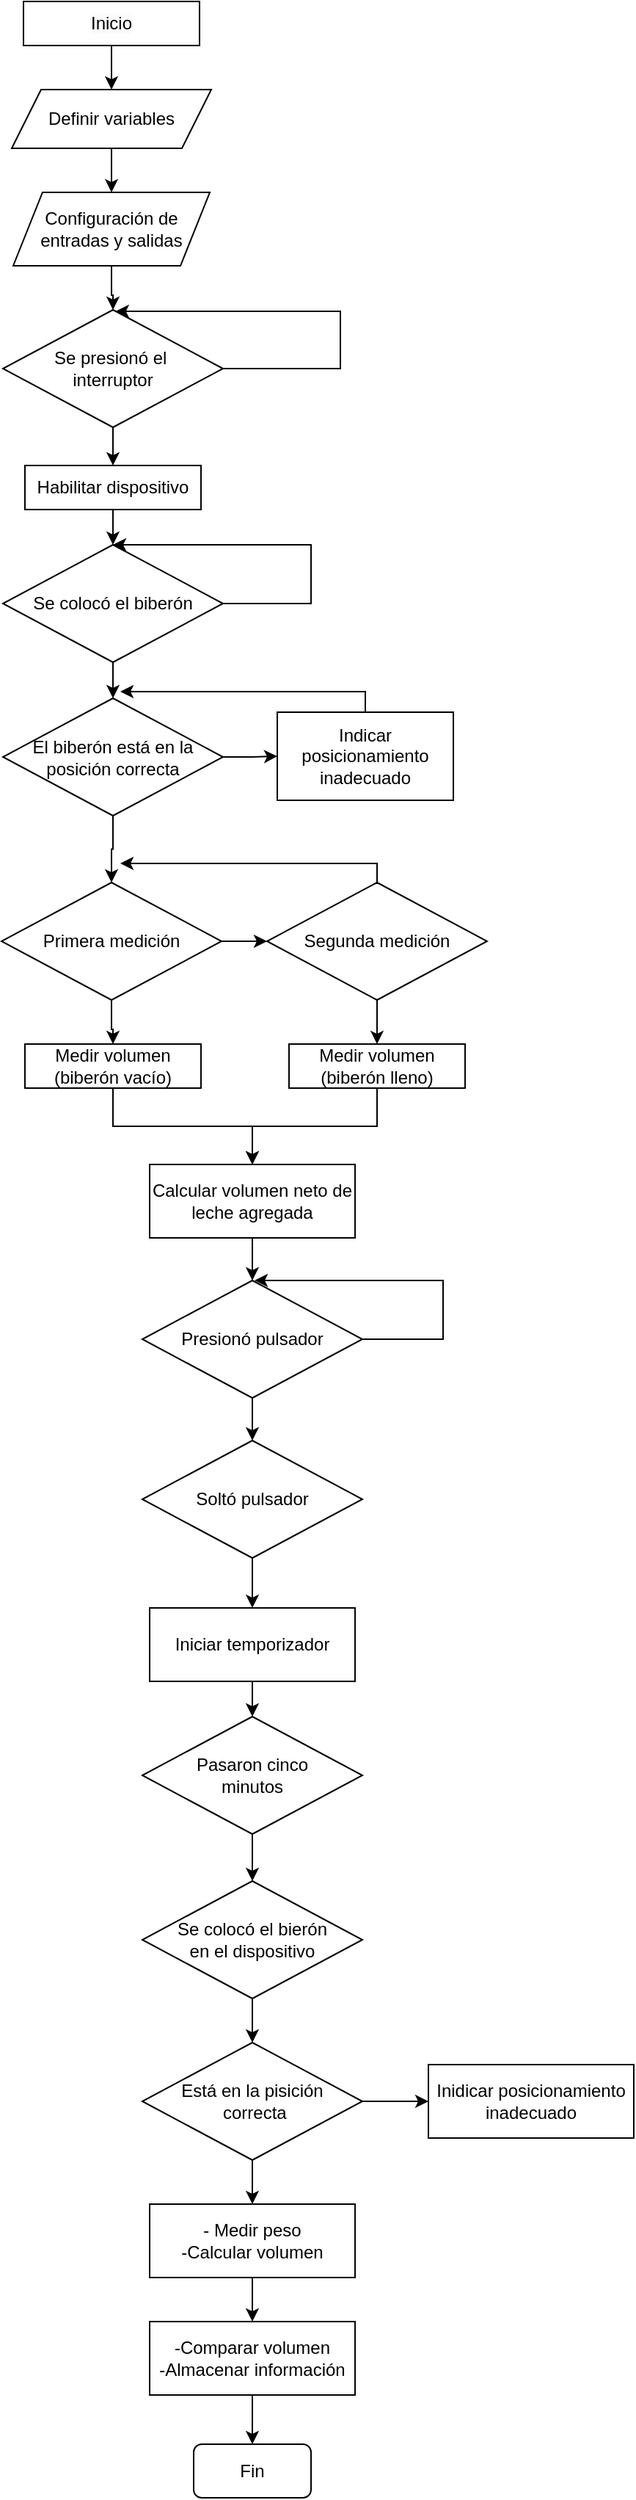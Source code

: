 <mxfile version="24.8.6">
  <diagram name="Página-1" id="GUrog0tWcJF5uc0BCN4l">
    <mxGraphModel dx="765" dy="370" grid="1" gridSize="10" guides="1" tooltips="1" connect="1" arrows="1" fold="1" page="1" pageScale="1" pageWidth="827" pageHeight="1169" math="0" shadow="0">
      <root>
        <mxCell id="0" />
        <mxCell id="1" parent="0" />
        <mxCell id="awf-RZ7QYnmuVnEtE9_K-6" value="" style="edgeStyle=orthogonalEdgeStyle;rounded=0;orthogonalLoop=1;jettySize=auto;html=1;" edge="1" parent="1" source="awf-RZ7QYnmuVnEtE9_K-2" target="awf-RZ7QYnmuVnEtE9_K-5">
          <mxGeometry relative="1" as="geometry" />
        </mxCell>
        <mxCell id="awf-RZ7QYnmuVnEtE9_K-2" value="Definir variables" style="shape=parallelogram;perimeter=parallelogramPerimeter;whiteSpace=wrap;html=1;fixedSize=1;" vertex="1" parent="1">
          <mxGeometry x="346" y="90" width="136" height="40" as="geometry" />
        </mxCell>
        <mxCell id="awf-RZ7QYnmuVnEtE9_K-4" value="" style="edgeStyle=orthogonalEdgeStyle;rounded=0;orthogonalLoop=1;jettySize=auto;html=1;" edge="1" parent="1" source="awf-RZ7QYnmuVnEtE9_K-3" target="awf-RZ7QYnmuVnEtE9_K-2">
          <mxGeometry relative="1" as="geometry" />
        </mxCell>
        <mxCell id="awf-RZ7QYnmuVnEtE9_K-3" value="&lt;span style=&quot;color: rgb(0, 0, 0); font-family: Helvetica; font-size: 12px; font-style: normal; font-variant-ligatures: normal; font-variant-caps: normal; font-weight: 400; letter-spacing: normal; orphans: 2; text-align: center; text-indent: 0px; text-transform: none; widows: 2; word-spacing: 0px; -webkit-text-stroke-width: 0px; white-space: normal; background-color: rgb(251, 251, 251); text-decoration-thickness: initial; text-decoration-style: initial; text-decoration-color: initial; display: inline !important; float: none;&quot;&gt;Inicio&lt;/span&gt;" style="rounded=0;whiteSpace=wrap;html=1;" vertex="1" parent="1">
          <mxGeometry x="354" y="30" width="120" height="30" as="geometry" />
        </mxCell>
        <mxCell id="awf-RZ7QYnmuVnEtE9_K-9" value="" style="edgeStyle=orthogonalEdgeStyle;rounded=0;orthogonalLoop=1;jettySize=auto;html=1;" edge="1" parent="1" source="awf-RZ7QYnmuVnEtE9_K-5" target="awf-RZ7QYnmuVnEtE9_K-8">
          <mxGeometry relative="1" as="geometry" />
        </mxCell>
        <mxCell id="awf-RZ7QYnmuVnEtE9_K-5" value="Configuración de entradas y salidas" style="shape=parallelogram;perimeter=parallelogramPerimeter;whiteSpace=wrap;html=1;fixedSize=1;" vertex="1" parent="1">
          <mxGeometry x="347" y="160" width="134" height="50" as="geometry" />
        </mxCell>
        <mxCell id="awf-RZ7QYnmuVnEtE9_K-7" style="edgeStyle=orthogonalEdgeStyle;rounded=0;orthogonalLoop=1;jettySize=auto;html=1;exitX=0.5;exitY=1;exitDx=0;exitDy=0;" edge="1" parent="1" source="awf-RZ7QYnmuVnEtE9_K-5" target="awf-RZ7QYnmuVnEtE9_K-5">
          <mxGeometry relative="1" as="geometry" />
        </mxCell>
        <mxCell id="awf-RZ7QYnmuVnEtE9_K-12" value="" style="edgeStyle=orthogonalEdgeStyle;rounded=0;orthogonalLoop=1;jettySize=auto;html=1;" edge="1" parent="1" source="awf-RZ7QYnmuVnEtE9_K-8" target="awf-RZ7QYnmuVnEtE9_K-11">
          <mxGeometry relative="1" as="geometry" />
        </mxCell>
        <mxCell id="awf-RZ7QYnmuVnEtE9_K-52" value="" style="edgeStyle=orthogonalEdgeStyle;rounded=0;orthogonalLoop=1;jettySize=auto;html=1;" edge="1" parent="1" source="awf-RZ7QYnmuVnEtE9_K-8" target="awf-RZ7QYnmuVnEtE9_K-8">
          <mxGeometry relative="1" as="geometry">
            <mxPoint x="500" y="240" as="targetPoint" />
            <Array as="points">
              <mxPoint x="570" y="280" />
              <mxPoint x="570" y="241" />
            </Array>
          </mxGeometry>
        </mxCell>
        <mxCell id="awf-RZ7QYnmuVnEtE9_K-8" value="Se presionó el&amp;nbsp;&lt;div&gt;interruptor&lt;/div&gt;" style="rhombus;whiteSpace=wrap;html=1;" vertex="1" parent="1">
          <mxGeometry x="340" y="240" width="150" height="80" as="geometry" />
        </mxCell>
        <mxCell id="awf-RZ7QYnmuVnEtE9_K-15" value="" style="edgeStyle=orthogonalEdgeStyle;rounded=0;orthogonalLoop=1;jettySize=auto;html=1;" edge="1" parent="1" source="awf-RZ7QYnmuVnEtE9_K-11" target="awf-RZ7QYnmuVnEtE9_K-13">
          <mxGeometry relative="1" as="geometry" />
        </mxCell>
        <mxCell id="awf-RZ7QYnmuVnEtE9_K-11" value="Habilitar dispositivo" style="rounded=0;whiteSpace=wrap;html=1;" vertex="1" parent="1">
          <mxGeometry x="355" y="346" width="120" height="30" as="geometry" />
        </mxCell>
        <mxCell id="awf-RZ7QYnmuVnEtE9_K-17" value="" style="edgeStyle=orthogonalEdgeStyle;rounded=0;orthogonalLoop=1;jettySize=auto;html=1;" edge="1" parent="1" source="awf-RZ7QYnmuVnEtE9_K-13" target="awf-RZ7QYnmuVnEtE9_K-16">
          <mxGeometry relative="1" as="geometry" />
        </mxCell>
        <mxCell id="awf-RZ7QYnmuVnEtE9_K-54" value="" style="edgeStyle=orthogonalEdgeStyle;rounded=0;orthogonalLoop=1;jettySize=auto;html=1;" edge="1" parent="1" source="awf-RZ7QYnmuVnEtE9_K-13" target="awf-RZ7QYnmuVnEtE9_K-13">
          <mxGeometry relative="1" as="geometry">
            <mxPoint x="440" y="400" as="targetPoint" />
            <Array as="points">
              <mxPoint x="550" y="440" />
              <mxPoint x="550" y="400" />
            </Array>
          </mxGeometry>
        </mxCell>
        <mxCell id="awf-RZ7QYnmuVnEtE9_K-13" value="Se colocó el biberón" style="rhombus;whiteSpace=wrap;html=1;" vertex="1" parent="1">
          <mxGeometry x="340" y="400" width="150" height="80" as="geometry" />
        </mxCell>
        <mxCell id="awf-RZ7QYnmuVnEtE9_K-19" value="" style="edgeStyle=orthogonalEdgeStyle;rounded=0;orthogonalLoop=1;jettySize=auto;html=1;" edge="1" parent="1" source="awf-RZ7QYnmuVnEtE9_K-16" target="awf-RZ7QYnmuVnEtE9_K-18">
          <mxGeometry relative="1" as="geometry" />
        </mxCell>
        <mxCell id="awf-RZ7QYnmuVnEtE9_K-56" value="" style="edgeStyle=orthogonalEdgeStyle;rounded=0;orthogonalLoop=1;jettySize=auto;html=1;" edge="1" parent="1" source="awf-RZ7QYnmuVnEtE9_K-16" target="awf-RZ7QYnmuVnEtE9_K-55">
          <mxGeometry relative="1" as="geometry" />
        </mxCell>
        <mxCell id="awf-RZ7QYnmuVnEtE9_K-16" value="El biberón está en la posición correcta" style="rhombus;whiteSpace=wrap;html=1;" vertex="1" parent="1">
          <mxGeometry x="340" y="504.5" width="150" height="80" as="geometry" />
        </mxCell>
        <mxCell id="awf-RZ7QYnmuVnEtE9_K-21" value="" style="edgeStyle=orthogonalEdgeStyle;rounded=0;orthogonalLoop=1;jettySize=auto;html=1;" edge="1" parent="1" source="awf-RZ7QYnmuVnEtE9_K-18" target="awf-RZ7QYnmuVnEtE9_K-20">
          <mxGeometry relative="1" as="geometry" />
        </mxCell>
        <mxCell id="awf-RZ7QYnmuVnEtE9_K-23" value="" style="edgeStyle=orthogonalEdgeStyle;rounded=0;orthogonalLoop=1;jettySize=auto;html=1;" edge="1" parent="1" source="awf-RZ7QYnmuVnEtE9_K-18" target="awf-RZ7QYnmuVnEtE9_K-22">
          <mxGeometry relative="1" as="geometry" />
        </mxCell>
        <mxCell id="awf-RZ7QYnmuVnEtE9_K-18" value="Primera medición" style="rhombus;whiteSpace=wrap;html=1;" vertex="1" parent="1">
          <mxGeometry x="339" y="630" width="150" height="80" as="geometry" />
        </mxCell>
        <mxCell id="awf-RZ7QYnmuVnEtE9_K-25" value="" style="edgeStyle=orthogonalEdgeStyle;rounded=0;orthogonalLoop=1;jettySize=auto;html=1;" edge="1" parent="1" source="awf-RZ7QYnmuVnEtE9_K-20" target="awf-RZ7QYnmuVnEtE9_K-24">
          <mxGeometry relative="1" as="geometry" />
        </mxCell>
        <mxCell id="awf-RZ7QYnmuVnEtE9_K-20" value="Segunda medición" style="rhombus;whiteSpace=wrap;html=1;" vertex="1" parent="1">
          <mxGeometry x="520" y="630" width="150" height="80" as="geometry" />
        </mxCell>
        <mxCell id="awf-RZ7QYnmuVnEtE9_K-27" value="" style="edgeStyle=orthogonalEdgeStyle;rounded=0;orthogonalLoop=1;jettySize=auto;html=1;" edge="1" parent="1" source="awf-RZ7QYnmuVnEtE9_K-22" target="awf-RZ7QYnmuVnEtE9_K-26">
          <mxGeometry relative="1" as="geometry" />
        </mxCell>
        <mxCell id="awf-RZ7QYnmuVnEtE9_K-22" value="Medir volumen (biberón vacío)" style="rounded=0;whiteSpace=wrap;html=1;" vertex="1" parent="1">
          <mxGeometry x="355" y="740" width="120" height="30" as="geometry" />
        </mxCell>
        <mxCell id="awf-RZ7QYnmuVnEtE9_K-28" value="" style="edgeStyle=orthogonalEdgeStyle;rounded=0;orthogonalLoop=1;jettySize=auto;html=1;" edge="1" parent="1" source="awf-RZ7QYnmuVnEtE9_K-24" target="awf-RZ7QYnmuVnEtE9_K-26">
          <mxGeometry relative="1" as="geometry" />
        </mxCell>
        <mxCell id="awf-RZ7QYnmuVnEtE9_K-24" value="Medir volumen (biberón lleno)" style="rounded=0;whiteSpace=wrap;html=1;" vertex="1" parent="1">
          <mxGeometry x="535" y="740" width="120" height="30" as="geometry" />
        </mxCell>
        <mxCell id="awf-RZ7QYnmuVnEtE9_K-32" value="" style="edgeStyle=orthogonalEdgeStyle;rounded=0;orthogonalLoop=1;jettySize=auto;html=1;" edge="1" parent="1" source="awf-RZ7QYnmuVnEtE9_K-26" target="awf-RZ7QYnmuVnEtE9_K-31">
          <mxGeometry relative="1" as="geometry" />
        </mxCell>
        <mxCell id="awf-RZ7QYnmuVnEtE9_K-26" value="Calcular volumen neto de leche agregada" style="rounded=0;whiteSpace=wrap;html=1;" vertex="1" parent="1">
          <mxGeometry x="440" y="822" width="140" height="50" as="geometry" />
        </mxCell>
        <mxCell id="awf-RZ7QYnmuVnEtE9_K-35" value="" style="edgeStyle=orthogonalEdgeStyle;rounded=0;orthogonalLoop=1;jettySize=auto;html=1;" edge="1" parent="1" source="awf-RZ7QYnmuVnEtE9_K-31" target="awf-RZ7QYnmuVnEtE9_K-33">
          <mxGeometry relative="1" as="geometry" />
        </mxCell>
        <mxCell id="awf-RZ7QYnmuVnEtE9_K-31" value="Presionó pulsador" style="rhombus;whiteSpace=wrap;html=1;" vertex="1" parent="1">
          <mxGeometry x="435" y="901" width="150" height="80" as="geometry" />
        </mxCell>
        <mxCell id="awf-RZ7QYnmuVnEtE9_K-36" value="" style="edgeStyle=orthogonalEdgeStyle;rounded=0;orthogonalLoop=1;jettySize=auto;html=1;" edge="1" parent="1" source="awf-RZ7QYnmuVnEtE9_K-33" target="awf-RZ7QYnmuVnEtE9_K-34">
          <mxGeometry relative="1" as="geometry" />
        </mxCell>
        <mxCell id="awf-RZ7QYnmuVnEtE9_K-33" value="Soltó pulsador" style="rhombus;whiteSpace=wrap;html=1;" vertex="1" parent="1">
          <mxGeometry x="435" y="1010" width="150" height="80" as="geometry" />
        </mxCell>
        <mxCell id="awf-RZ7QYnmuVnEtE9_K-39" value="" style="edgeStyle=orthogonalEdgeStyle;rounded=0;orthogonalLoop=1;jettySize=auto;html=1;" edge="1" parent="1" source="awf-RZ7QYnmuVnEtE9_K-34" target="awf-RZ7QYnmuVnEtE9_K-37">
          <mxGeometry relative="1" as="geometry" />
        </mxCell>
        <mxCell id="awf-RZ7QYnmuVnEtE9_K-34" value="Iniciar temporizador" style="rounded=0;whiteSpace=wrap;html=1;" vertex="1" parent="1">
          <mxGeometry x="440" y="1124" width="140" height="50" as="geometry" />
        </mxCell>
        <mxCell id="awf-RZ7QYnmuVnEtE9_K-40" value="" style="edgeStyle=orthogonalEdgeStyle;rounded=0;orthogonalLoop=1;jettySize=auto;html=1;" edge="1" parent="1" source="awf-RZ7QYnmuVnEtE9_K-37" target="awf-RZ7QYnmuVnEtE9_K-38">
          <mxGeometry relative="1" as="geometry" />
        </mxCell>
        <mxCell id="awf-RZ7QYnmuVnEtE9_K-37" value="Pasaron cinco&lt;div&gt;minutos&lt;/div&gt;" style="rhombus;whiteSpace=wrap;html=1;" vertex="1" parent="1">
          <mxGeometry x="435" y="1198" width="150" height="80" as="geometry" />
        </mxCell>
        <mxCell id="awf-RZ7QYnmuVnEtE9_K-42" value="" style="edgeStyle=orthogonalEdgeStyle;rounded=0;orthogonalLoop=1;jettySize=auto;html=1;" edge="1" parent="1" source="awf-RZ7QYnmuVnEtE9_K-38" target="awf-RZ7QYnmuVnEtE9_K-41">
          <mxGeometry relative="1" as="geometry" />
        </mxCell>
        <mxCell id="awf-RZ7QYnmuVnEtE9_K-38" value="Se colocó el bierón&lt;div&gt;en el dispositivo&lt;span style=&quot;color: rgba(0, 0, 0, 0); font-family: monospace; font-size: 0px; text-align: start; text-wrap-mode: nowrap; background-color: initial;&quot;&gt;%3CmxGraphModel%3E%3Croot%3E%3CmxCell%20id%3D%220%22%2F%3E%3CmxCell%20id%3D%221%22%20parent%3D%220%22%2F%3E%3CmxCell%20id%3D%222%22%20value%3D%22Pasaron%20cinco%26lt%3Bdiv%26gt%3Bminutos%26lt%3B%2Fdiv%26gt%3B%22%20style%3D%22rhombus%3BwhiteSpace%3Dwrap%3Bhtml%3D1%3B%22%20vertex%3D%221%22%20parent%3D%221%22%3E%3CmxGeometry%20x%3D%22435%22%20y%3D%221198%22%20width%3D%22150%22%20height%3D%2280%22%20as%3D%22geometry%22%2F%3E%3C%2FmxCell%3E%3C%2Froot%3E%3C%2FmxGraphModel%3E&lt;/span&gt;&lt;span style=&quot;color: rgba(0, 0, 0, 0); font-family: monospace; font-size: 0px; text-align: start; text-wrap-mode: nowrap; background-color: initial;&quot;&gt;%3CmxGraphModel%3E%3Croot%3E%3CmxCell%20id%3D%220%22%2F%3E%3CmxCell%20id%3D%221%22%20parent%3D%220%22%2F%3E%3CmxCell%20id%3D%222%22%20value%3D%22Pasaron%20cinco%26lt%3Bdiv%26gt%3Bminutos%26lt%3B%2Fdiv%26gt%3B%22%20style%3D%22rhombus%3BwhiteSpace%3Dwrap%3Bhtml%3D1%3B%22%20vertex%3D%221%22%20parent%3D%221%22%3E%3CmxGeometry%20x%3D%22435%22%20y%3D%221198%22%20width%3D%22150%22%20height%3D%2280%22%20as%3D%22geometry%22%2F%3E%3C%2FmxCell%3E%3C%2Froot%3E%3C%2FmxGraphModel%3E&lt;/span&gt;&lt;/div&gt;" style="rhombus;whiteSpace=wrap;html=1;" vertex="1" parent="1">
          <mxGeometry x="435" y="1310" width="150" height="80" as="geometry" />
        </mxCell>
        <mxCell id="awf-RZ7QYnmuVnEtE9_K-44" value="" style="edgeStyle=orthogonalEdgeStyle;rounded=0;orthogonalLoop=1;jettySize=auto;html=1;" edge="1" parent="1" source="awf-RZ7QYnmuVnEtE9_K-41" target="awf-RZ7QYnmuVnEtE9_K-43">
          <mxGeometry relative="1" as="geometry" />
        </mxCell>
        <mxCell id="awf-RZ7QYnmuVnEtE9_K-46" value="" style="edgeStyle=orthogonalEdgeStyle;rounded=0;orthogonalLoop=1;jettySize=auto;html=1;" edge="1" parent="1" source="awf-RZ7QYnmuVnEtE9_K-41" target="awf-RZ7QYnmuVnEtE9_K-45">
          <mxGeometry relative="1" as="geometry" />
        </mxCell>
        <mxCell id="awf-RZ7QYnmuVnEtE9_K-41" value="Está en la pisición&lt;div&gt;&amp;nbsp;correcta&lt;/div&gt;" style="rhombus;whiteSpace=wrap;html=1;" vertex="1" parent="1">
          <mxGeometry x="435" y="1420" width="150" height="80" as="geometry" />
        </mxCell>
        <mxCell id="awf-RZ7QYnmuVnEtE9_K-43" value="Inidicar posicionamiento inadecuado" style="rounded=0;whiteSpace=wrap;html=1;" vertex="1" parent="1">
          <mxGeometry x="630" y="1435" width="140" height="50" as="geometry" />
        </mxCell>
        <mxCell id="awf-RZ7QYnmuVnEtE9_K-48" value="" style="edgeStyle=orthogonalEdgeStyle;rounded=0;orthogonalLoop=1;jettySize=auto;html=1;" edge="1" parent="1" source="awf-RZ7QYnmuVnEtE9_K-45" target="awf-RZ7QYnmuVnEtE9_K-47">
          <mxGeometry relative="1" as="geometry" />
        </mxCell>
        <mxCell id="awf-RZ7QYnmuVnEtE9_K-45" value="- Medir peso&lt;div&gt;-Calcular volumen&lt;/div&gt;" style="rounded=0;whiteSpace=wrap;html=1;" vertex="1" parent="1">
          <mxGeometry x="440" y="1530" width="140" height="50" as="geometry" />
        </mxCell>
        <mxCell id="awf-RZ7QYnmuVnEtE9_K-50" value="" style="edgeStyle=orthogonalEdgeStyle;rounded=0;orthogonalLoop=1;jettySize=auto;html=1;" edge="1" parent="1" source="awf-RZ7QYnmuVnEtE9_K-47" target="awf-RZ7QYnmuVnEtE9_K-49">
          <mxGeometry relative="1" as="geometry" />
        </mxCell>
        <mxCell id="awf-RZ7QYnmuVnEtE9_K-47" value="-Comparar volumen&lt;div&gt;-Almacenar información&lt;/div&gt;" style="rounded=0;whiteSpace=wrap;html=1;" vertex="1" parent="1">
          <mxGeometry x="440" y="1610" width="140" height="50" as="geometry" />
        </mxCell>
        <mxCell id="awf-RZ7QYnmuVnEtE9_K-49" value="Fin" style="rounded=1;whiteSpace=wrap;html=1;" vertex="1" parent="1">
          <mxGeometry x="470" y="1693.5" width="80" height="36.5" as="geometry" />
        </mxCell>
        <mxCell id="awf-RZ7QYnmuVnEtE9_K-62" value="" style="edgeStyle=orthogonalEdgeStyle;rounded=0;orthogonalLoop=1;jettySize=auto;html=1;" edge="1" parent="1" source="awf-RZ7QYnmuVnEtE9_K-55">
          <mxGeometry relative="1" as="geometry">
            <mxPoint x="420" y="500" as="targetPoint" />
            <Array as="points">
              <mxPoint x="587" y="500" />
            </Array>
          </mxGeometry>
        </mxCell>
        <mxCell id="awf-RZ7QYnmuVnEtE9_K-55" value="Indicar posicionamiento inadecuado" style="rounded=0;whiteSpace=wrap;html=1;" vertex="1" parent="1">
          <mxGeometry x="527" y="514" width="120" height="60" as="geometry" />
        </mxCell>
        <mxCell id="awf-RZ7QYnmuVnEtE9_K-65" value="" style="edgeStyle=orthogonalEdgeStyle;rounded=0;orthogonalLoop=1;jettySize=auto;html=1;" edge="1" parent="1">
          <mxGeometry relative="1" as="geometry">
            <mxPoint x="595" y="631" as="sourcePoint" />
            <mxPoint x="420" y="617" as="targetPoint" />
            <Array as="points">
              <mxPoint x="595" y="617" />
            </Array>
          </mxGeometry>
        </mxCell>
        <mxCell id="awf-RZ7QYnmuVnEtE9_K-66" value="" style="edgeStyle=orthogonalEdgeStyle;rounded=0;orthogonalLoop=1;jettySize=auto;html=1;exitX=1;exitY=0.5;exitDx=0;exitDy=0;" edge="1" parent="1" source="awf-RZ7QYnmuVnEtE9_K-31">
          <mxGeometry relative="1" as="geometry">
            <mxPoint x="680" y="930" as="sourcePoint" />
            <mxPoint x="511.5" y="901" as="targetPoint" />
            <Array as="points">
              <mxPoint x="640" y="941" />
              <mxPoint x="640" y="901" />
            </Array>
          </mxGeometry>
        </mxCell>
      </root>
    </mxGraphModel>
  </diagram>
</mxfile>
